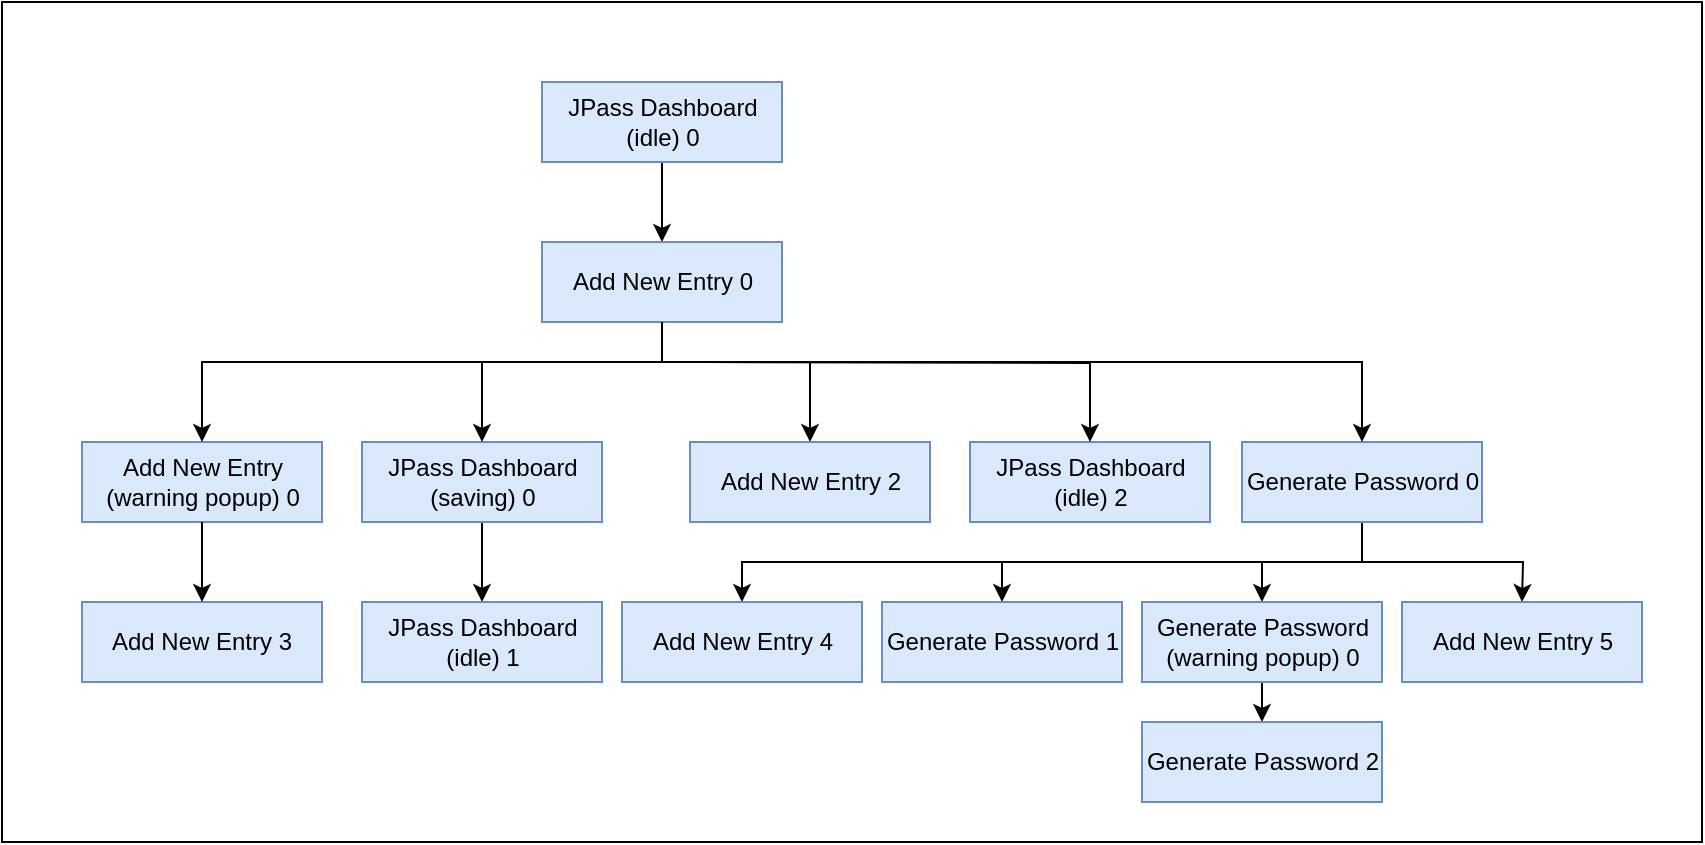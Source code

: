 <mxfile version="20.5.1" type="device"><diagram id="amqrW1gJ4K7w5JCBkm9t" name="Page-1"><mxGraphModel dx="981" dy="486" grid="1" gridSize="10" guides="1" tooltips="1" connect="1" arrows="1" fold="1" page="1" pageScale="1" pageWidth="827" pageHeight="1169" math="0" shadow="0"><root><mxCell id="0"/><mxCell id="1" parent="0"/><mxCell id="Ei8CF15KurNhttZyVuuA-44" value="" style="rounded=0;whiteSpace=wrap;html=1;" parent="1" vertex="1"><mxGeometry width="850" height="420" as="geometry"/></mxCell><mxCell id="Ei8CF15KurNhttZyVuuA-10" style="edgeStyle=orthogonalEdgeStyle;rounded=0;orthogonalLoop=1;jettySize=auto;html=1;exitX=0.5;exitY=1;exitDx=0;exitDy=0;entryX=0.5;entryY=0;entryDx=0;entryDy=0;" parent="1" source="QJUcf3hQXVjyApLe9Yys-1" target="Ei8CF15KurNhttZyVuuA-8" edge="1"><mxGeometry relative="1" as="geometry"/></mxCell><mxCell id="QJUcf3hQXVjyApLe9Yys-1" value="JPass Dashboard&lt;br&gt;(idle) 0" style="html=1;fillColor=#dae8fc;strokeColor=#6c8ebf;" parent="1" vertex="1"><mxGeometry x="270" y="40" width="120" height="40" as="geometry"/></mxCell><mxCell id="Ei8CF15KurNhttZyVuuA-14" style="edgeStyle=orthogonalEdgeStyle;rounded=0;orthogonalLoop=1;jettySize=auto;html=1;exitX=0.5;exitY=1;exitDx=0;exitDy=0;entryX=0.5;entryY=0;entryDx=0;entryDy=0;" parent="1" source="Ei8CF15KurNhttZyVuuA-8" target="Ei8CF15KurNhttZyVuuA-21" edge="1"><mxGeometry relative="1" as="geometry"><mxPoint x="321" y="170" as="sourcePoint"/><mxPoint x="321" y="210" as="targetPoint"/><Array as="points"><mxPoint x="330" y="180"/><mxPoint x="404" y="180"/></Array></mxGeometry></mxCell><mxCell id="Ei8CF15KurNhttZyVuuA-8" value="Add New Entry 0" style="html=1;fillColor=#dae8fc;strokeColor=#6c8ebf;" parent="1" vertex="1"><mxGeometry x="270" y="120" width="120" height="40" as="geometry"/></mxCell><mxCell id="Ei8CF15KurNhttZyVuuA-15" value="Add New Entry&lt;br&gt;(warning popup) 0" style="html=1;fillColor=#dae8fc;strokeColor=#6c8ebf;" parent="1" vertex="1"><mxGeometry x="40" y="220" width="120" height="40" as="geometry"/></mxCell><mxCell id="Ei8CF15KurNhttZyVuuA-30" style="edgeStyle=orthogonalEdgeStyle;rounded=0;orthogonalLoop=1;jettySize=auto;html=1;exitX=0.5;exitY=1;exitDx=0;exitDy=0;entryX=0.5;entryY=0;entryDx=0;entryDy=0;" parent="1" source="Ei8CF15KurNhttZyVuuA-16" target="Ei8CF15KurNhttZyVuuA-29" edge="1"><mxGeometry relative="1" as="geometry"/></mxCell><mxCell id="Ei8CF15KurNhttZyVuuA-16" value="JPass Dashboard&lt;br&gt;(saving) 0" style="html=1;fillColor=#dae8fc;strokeColor=#6c8ebf;" parent="1" vertex="1"><mxGeometry x="180" y="220" width="120" height="40" as="geometry"/></mxCell><mxCell id="Ei8CF15KurNhttZyVuuA-19" value="&lt;span style=&quot;&quot;&gt;Add New Entry 3&lt;/span&gt;" style="html=1;fillColor=#dae8fc;strokeColor=#6c8ebf;whiteSpace=wrap;" parent="1" vertex="1"><mxGeometry x="40" y="300" width="120" height="40" as="geometry"/></mxCell><mxCell id="Ei8CF15KurNhttZyVuuA-21" value="Add New Entry 2" style="html=1;fillColor=#dae8fc;strokeColor=#6c8ebf;" parent="1" vertex="1"><mxGeometry x="344" y="220" width="120" height="40" as="geometry"/></mxCell><mxCell id="Ei8CF15KurNhttZyVuuA-25" value="JPass Dashboard&lt;br&gt;(idle) 2" style="html=1;fillColor=#dae8fc;strokeColor=#6c8ebf;" parent="1" vertex="1"><mxGeometry x="484" y="220" width="120" height="40" as="geometry"/></mxCell><mxCell id="Ei8CF15KurNhttZyVuuA-35" style="edgeStyle=orthogonalEdgeStyle;rounded=0;orthogonalLoop=1;jettySize=auto;html=1;exitX=0.5;exitY=1;exitDx=0;exitDy=0;entryX=0.5;entryY=0;entryDx=0;entryDy=0;" parent="1" source="Ei8CF15KurNhttZyVuuA-27" target="Ei8CF15KurNhttZyVuuA-33" edge="1"><mxGeometry relative="1" as="geometry"/></mxCell><mxCell id="Ei8CF15KurNhttZyVuuA-36" style="edgeStyle=orthogonalEdgeStyle;rounded=0;orthogonalLoop=1;jettySize=auto;html=1;exitX=0.5;exitY=1;exitDx=0;exitDy=0;entryX=0.5;entryY=0;entryDx=0;entryDy=0;" parent="1" source="Ei8CF15KurNhttZyVuuA-27" target="Ei8CF15KurNhttZyVuuA-34" edge="1"><mxGeometry relative="1" as="geometry"/></mxCell><mxCell id="Ei8CF15KurNhttZyVuuA-40" style="edgeStyle=orthogonalEdgeStyle;rounded=0;orthogonalLoop=1;jettySize=auto;html=1;exitX=0.5;exitY=1;exitDx=0;exitDy=0;entryX=0.5;entryY=0;entryDx=0;entryDy=0;" parent="1" source="Ei8CF15KurNhttZyVuuA-27" target="Ei8CF15KurNhttZyVuuA-39" edge="1"><mxGeometry relative="1" as="geometry"/></mxCell><mxCell id="Ei8CF15KurNhttZyVuuA-42" style="edgeStyle=orthogonalEdgeStyle;rounded=0;orthogonalLoop=1;jettySize=auto;html=1;exitX=0.5;exitY=1;exitDx=0;exitDy=0;entryX=0.5;entryY=0;entryDx=0;entryDy=0;" parent="1" source="Ei8CF15KurNhttZyVuuA-27" edge="1"><mxGeometry relative="1" as="geometry"><mxPoint x="760" y="300" as="targetPoint"/></mxGeometry></mxCell><mxCell id="Ei8CF15KurNhttZyVuuA-27" value="Generate Password 0" style="html=1;fillColor=#dae8fc;strokeColor=#6c8ebf;" parent="1" vertex="1"><mxGeometry x="620" y="220" width="120" height="40" as="geometry"/></mxCell><mxCell id="Ei8CF15KurNhttZyVuuA-29" value="JPass Dashboard&lt;br&gt;(idle) 1" style="html=1;fillColor=#dae8fc;strokeColor=#6c8ebf;" parent="1" vertex="1"><mxGeometry x="180" y="300" width="120" height="40" as="geometry"/></mxCell><mxCell id="Ei8CF15KurNhttZyVuuA-33" value="Generate Password 1" style="html=1;fillColor=#dae8fc;strokeColor=#6c8ebf;" parent="1" vertex="1"><mxGeometry x="440" y="300" width="120" height="40" as="geometry"/></mxCell><mxCell id="Ei8CF15KurNhttZyVuuA-38" style="edgeStyle=orthogonalEdgeStyle;rounded=0;orthogonalLoop=1;jettySize=auto;html=1;exitX=0.5;exitY=1;exitDx=0;exitDy=0;entryX=0.5;entryY=0;entryDx=0;entryDy=0;" parent="1" source="Ei8CF15KurNhttZyVuuA-34" target="Ei8CF15KurNhttZyVuuA-37" edge="1"><mxGeometry relative="1" as="geometry"/></mxCell><mxCell id="Ei8CF15KurNhttZyVuuA-34" value="Generate Password&lt;br&gt;(warning popup) 0" style="html=1;fillColor=#dae8fc;strokeColor=#6c8ebf;" parent="1" vertex="1"><mxGeometry x="570" y="300" width="120" height="40" as="geometry"/></mxCell><mxCell id="Ei8CF15KurNhttZyVuuA-37" value="Generate Password 2" style="html=1;fillColor=#dae8fc;strokeColor=#6c8ebf;" parent="1" vertex="1"><mxGeometry x="570" y="360" width="120" height="40" as="geometry"/></mxCell><mxCell id="Ei8CF15KurNhttZyVuuA-39" value="Add New Entry 4" style="html=1;fillColor=#dae8fc;strokeColor=#6c8ebf;" parent="1" vertex="1"><mxGeometry x="310" y="300" width="120" height="40" as="geometry"/></mxCell><mxCell id="Ei8CF15KurNhttZyVuuA-41" value="Add New Entry 5" style="html=1;fillColor=#dae8fc;strokeColor=#6c8ebf;" parent="1" vertex="1"><mxGeometry x="700" y="300" width="120" height="40" as="geometry"/></mxCell><mxCell id="2M9Ui3_7duJwsRY_KRNy-2" style="edgeStyle=orthogonalEdgeStyle;rounded=0;orthogonalLoop=1;jettySize=auto;html=1;exitX=0.5;exitY=1;exitDx=0;exitDy=0;entryX=0.5;entryY=0;entryDx=0;entryDy=0;" edge="1" parent="1" source="Ei8CF15KurNhttZyVuuA-8" target="Ei8CF15KurNhttZyVuuA-16"><mxGeometry relative="1" as="geometry"><mxPoint x="306" y="170" as="sourcePoint"/><mxPoint x="300" y="210" as="targetPoint"/><Array as="points"><mxPoint x="330" y="180"/><mxPoint x="240" y="180"/></Array></mxGeometry></mxCell><mxCell id="2M9Ui3_7duJwsRY_KRNy-3" style="edgeStyle=orthogonalEdgeStyle;rounded=0;orthogonalLoop=1;jettySize=auto;html=1;exitX=0.5;exitY=1;exitDx=0;exitDy=0;entryX=0.5;entryY=0;entryDx=0;entryDy=0;" edge="1" parent="1" target="Ei8CF15KurNhttZyVuuA-25"><mxGeometry relative="1" as="geometry"><mxPoint x="350" y="180" as="sourcePoint"/><mxPoint x="350" y="220" as="targetPoint"/></mxGeometry></mxCell><mxCell id="2M9Ui3_7duJwsRY_KRNy-4" style="edgeStyle=orthogonalEdgeStyle;rounded=0;orthogonalLoop=1;jettySize=auto;html=1;exitX=0.5;exitY=1;exitDx=0;exitDy=0;entryX=0.5;entryY=0;entryDx=0;entryDy=0;" edge="1" parent="1" source="Ei8CF15KurNhttZyVuuA-8" target="Ei8CF15KurNhttZyVuuA-27"><mxGeometry relative="1" as="geometry"><mxPoint x="360" y="190" as="sourcePoint"/><mxPoint x="360" y="230" as="targetPoint"/><Array as="points"><mxPoint x="330" y="180"/><mxPoint x="680" y="180"/></Array></mxGeometry></mxCell><mxCell id="2M9Ui3_7duJwsRY_KRNy-6" style="edgeStyle=orthogonalEdgeStyle;rounded=0;orthogonalLoop=1;jettySize=auto;html=1;exitX=0.5;exitY=1;exitDx=0;exitDy=0;entryX=0.5;entryY=0;entryDx=0;entryDy=0;" edge="1" parent="1" source="Ei8CF15KurNhttZyVuuA-8" target="Ei8CF15KurNhttZyVuuA-15"><mxGeometry relative="1" as="geometry"><mxPoint x="240" y="160" as="sourcePoint"/><mxPoint x="150" y="220" as="targetPoint"/><Array as="points"><mxPoint x="330" y="180"/><mxPoint x="100" y="180"/></Array></mxGeometry></mxCell><mxCell id="2M9Ui3_7duJwsRY_KRNy-7" style="edgeStyle=orthogonalEdgeStyle;rounded=0;orthogonalLoop=1;jettySize=auto;html=1;exitX=0.5;exitY=1;exitDx=0;exitDy=0;entryX=0.5;entryY=0;entryDx=0;entryDy=0;" edge="1" parent="1" source="Ei8CF15KurNhttZyVuuA-15" target="Ei8CF15KurNhttZyVuuA-19"><mxGeometry relative="1" as="geometry"><mxPoint x="216" y="265" as="sourcePoint"/><mxPoint x="216" y="305" as="targetPoint"/></mxGeometry></mxCell></root></mxGraphModel></diagram></mxfile>